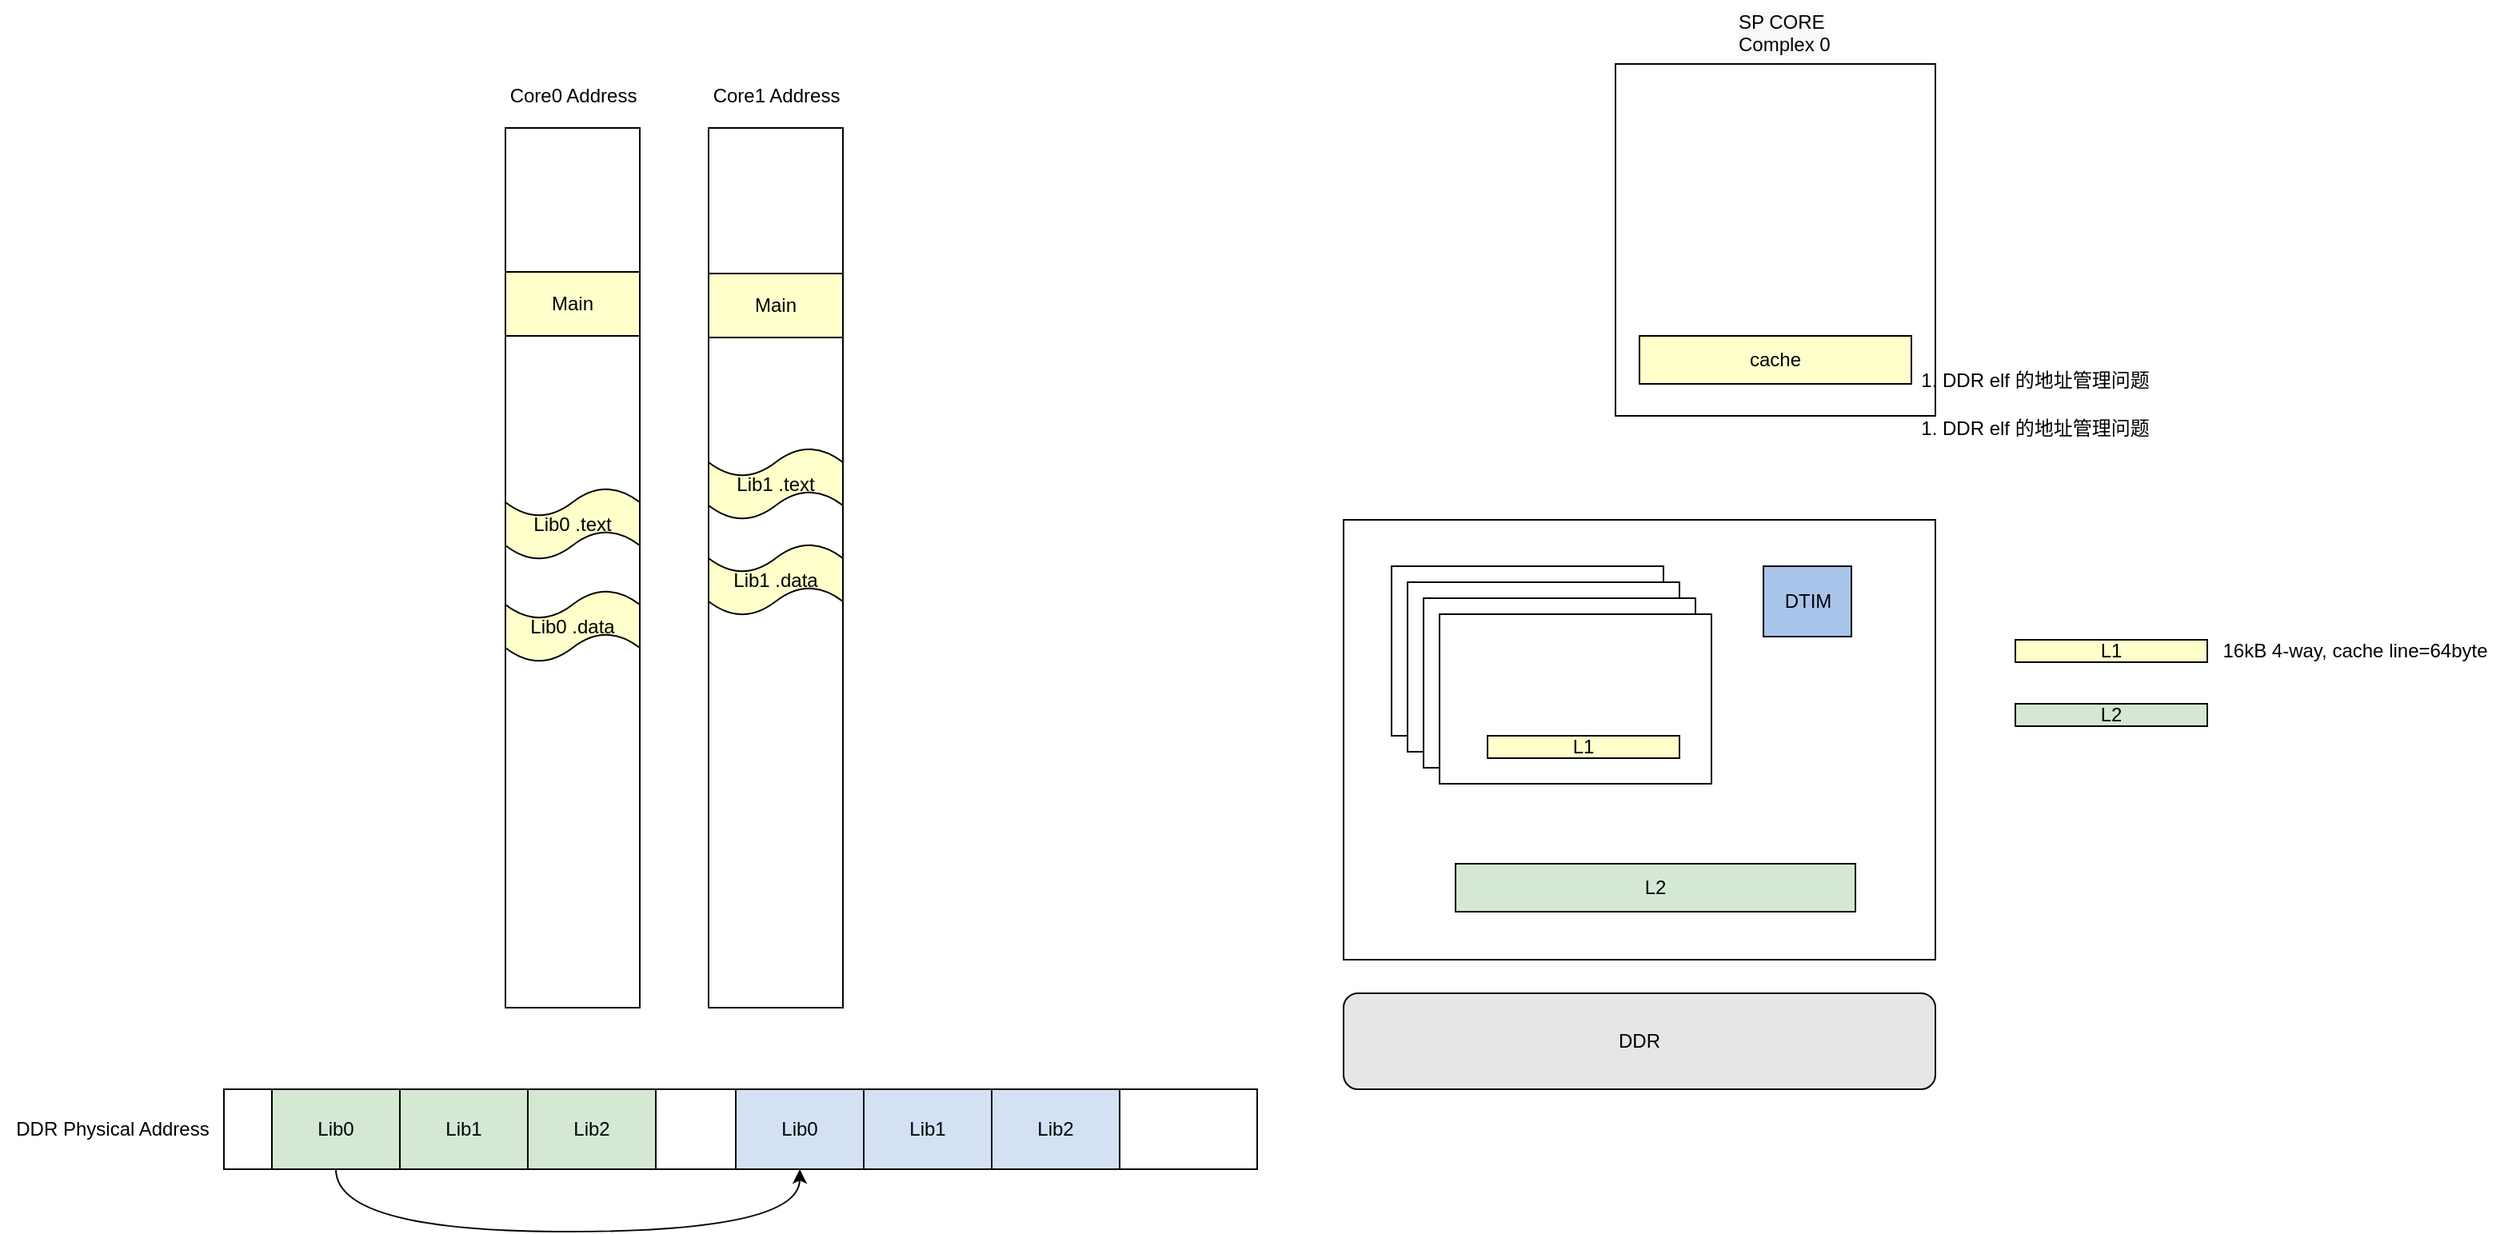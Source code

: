 <mxfile version="15.9.1" type="github">
  <diagram id="i7QMW1x5K39RaPrYkrut" name="Page-1">
    <mxGraphModel dx="1202" dy="446" grid="1" gridSize="10" guides="1" tooltips="1" connect="1" arrows="1" fold="1" page="1" pageScale="1" pageWidth="827" pageHeight="1169" math="0" shadow="0">
      <root>
        <mxCell id="0" />
        <mxCell id="1" parent="0" />
        <mxCell id="UY1nmOvBTnCcTEySD0qH-19" value="" style="rounded=0;whiteSpace=wrap;html=1;shadow=0;fillColor=#FFFFFF;" parent="1" vertex="1">
          <mxGeometry x="553" y="160" width="84" height="550" as="geometry" />
        </mxCell>
        <mxCell id="5-YmETOSnR6zZhraZ0Ge-9" value="" style="rounded=0;whiteSpace=wrap;html=1;shadow=0;fillColor=#FFFFFF;" parent="1" vertex="1">
          <mxGeometry x="1120" y="120" width="200" height="220" as="geometry" />
        </mxCell>
        <mxCell id="5-YmETOSnR6zZhraZ0Ge-8" value="" style="rounded=0;whiteSpace=wrap;html=1;shadow=0;fillColor=#FFFFFF;" parent="1" vertex="1">
          <mxGeometry x="250" y="761" width="646" height="50" as="geometry" />
        </mxCell>
        <mxCell id="5-YmETOSnR6zZhraZ0Ge-15" value="1. DDR elf 的地址管理问题&lt;br&gt;&lt;br&gt;" style="text;html=1;align=center;verticalAlign=middle;resizable=0;points=[];autosize=1;" parent="1" vertex="1">
          <mxGeometry x="1302" y="310" width="160" height="30" as="geometry" />
        </mxCell>
        <mxCell id="5-YmETOSnR6zZhraZ0Ge-16" value="1. DDR elf 的地址管理问题&lt;br&gt;&lt;br&gt;" style="text;html=1;align=center;verticalAlign=middle;resizable=0;points=[];autosize=1;" parent="1" vertex="1">
          <mxGeometry x="1302" y="340" width="160" height="30" as="geometry" />
        </mxCell>
        <mxCell id="5-YmETOSnR6zZhraZ0Ge-18" value="cache" style="rounded=0;whiteSpace=wrap;html=1;shadow=0;fillColor=#FFFFCC;" parent="1" vertex="1">
          <mxGeometry x="1135" y="290" width="170" height="30" as="geometry" />
        </mxCell>
        <mxCell id="5-YmETOSnR6zZhraZ0Ge-19" value="&lt;span style=&quot;color: rgb(0 , 0 , 0) ; font-family: &amp;#34;helvetica&amp;#34; ; font-size: 12px ; font-style: normal ; font-weight: 400 ; letter-spacing: normal ; text-align: center ; text-indent: 0px ; text-transform: none ; word-spacing: 0px ; background-color: rgb(248 , 249 , 250) ; display: inline ; float: none&quot;&gt;SP CORE Complex 0&lt;/span&gt;" style="text;whiteSpace=wrap;html=1;" parent="1" vertex="1">
          <mxGeometry x="1195" y="80" width="90" height="30" as="geometry" />
        </mxCell>
        <mxCell id="UY1nmOvBTnCcTEySD0qH-1" value="" style="rounded=0;whiteSpace=wrap;html=1;shadow=0;fillColor=#FFFFFF;" parent="1" vertex="1">
          <mxGeometry x="426" y="160" width="84" height="550" as="geometry" />
        </mxCell>
        <mxCell id="UY1nmOvBTnCcTEySD0qH-3" value="Core0 Address" style="text;html=1;align=center;verticalAlign=middle;resizable=0;points=[];autosize=1;" parent="1" vertex="1">
          <mxGeometry x="423" y="130" width="90" height="20" as="geometry" />
        </mxCell>
        <mxCell id="UY1nmOvBTnCcTEySD0qH-6" value="Core1 Address" style="text;html=1;align=center;verticalAlign=middle;resizable=0;points=[];autosize=1;" parent="1" vertex="1">
          <mxGeometry x="550" y="130" width="90" height="20" as="geometry" />
        </mxCell>
        <mxCell id="UY1nmOvBTnCcTEySD0qH-11" style="edgeStyle=orthogonalEdgeStyle;curved=1;rounded=0;orthogonalLoop=1;jettySize=auto;html=1;entryX=0.5;entryY=1;entryDx=0;entryDy=0;exitX=0.5;exitY=1;exitDx=0;exitDy=0;" parent="1" source="5-YmETOSnR6zZhraZ0Ge-2" target="R1AbXFqnV56_-vrtafIi-7" edge="1">
          <mxGeometry relative="1" as="geometry">
            <Array as="points">
              <mxPoint x="320" y="850" />
              <mxPoint x="610" y="850" />
            </Array>
          </mxGeometry>
        </mxCell>
        <mxCell id="5-YmETOSnR6zZhraZ0Ge-2" value="Lib0" style="rounded=0;whiteSpace=wrap;html=1;fillColor=#D5E8D4;direction=east;" parent="1" vertex="1">
          <mxGeometry x="280" y="761" width="80" height="50" as="geometry" />
        </mxCell>
        <mxCell id="5-YmETOSnR6zZhraZ0Ge-4" value="&lt;span&gt;Lib1&lt;/span&gt;" style="rounded=0;whiteSpace=wrap;html=1;fillColor=#D5E8D4;direction=east;" parent="1" vertex="1">
          <mxGeometry x="360" y="761" width="80" height="50" as="geometry" />
        </mxCell>
        <mxCell id="5-YmETOSnR6zZhraZ0Ge-5" value="&lt;span&gt;Lib2&lt;/span&gt;" style="rounded=0;whiteSpace=wrap;html=1;fillColor=#D5E8D4;direction=east;" parent="1" vertex="1">
          <mxGeometry x="440" y="761" width="80" height="50" as="geometry" />
        </mxCell>
        <mxCell id="R1AbXFqnV56_-vrtafIi-7" value="Lib0" style="rounded=0;whiteSpace=wrap;html=1;fillColor=#D4E1F5;direction=east;" parent="1" vertex="1">
          <mxGeometry x="570" y="761" width="80" height="50" as="geometry" />
        </mxCell>
        <mxCell id="R1AbXFqnV56_-vrtafIi-8" value="&lt;span&gt;Lib1&lt;/span&gt;" style="rounded=0;whiteSpace=wrap;html=1;fillColor=#D4E1F5;direction=east;" parent="1" vertex="1">
          <mxGeometry x="650" y="761" width="80" height="50" as="geometry" />
        </mxCell>
        <mxCell id="R1AbXFqnV56_-vrtafIi-9" value="&lt;span&gt;Lib2&lt;/span&gt;" style="rounded=0;whiteSpace=wrap;html=1;fillColor=#D4E1F5;direction=east;" parent="1" vertex="1">
          <mxGeometry x="730" y="761" width="80" height="50" as="geometry" />
        </mxCell>
        <mxCell id="UY1nmOvBTnCcTEySD0qH-9" value="DDR Physical Address" style="text;html=1;align=center;verticalAlign=middle;resizable=0;points=[];autosize=1;strokeColor=none;fillColor=none;" parent="1" vertex="1">
          <mxGeometry x="110" y="776" width="140" height="20" as="geometry" />
        </mxCell>
        <mxCell id="UY1nmOvBTnCcTEySD0qH-10" style="edgeStyle=orthogonalEdgeStyle;rounded=0;orthogonalLoop=1;jettySize=auto;html=1;exitX=0.5;exitY=1;exitDx=0;exitDy=0;" parent="1" source="UY1nmOvBTnCcTEySD0qH-1" target="UY1nmOvBTnCcTEySD0qH-1" edge="1">
          <mxGeometry relative="1" as="geometry" />
        </mxCell>
        <mxCell id="UY1nmOvBTnCcTEySD0qH-16" value="Lib0 .text" style="shape=tape;whiteSpace=wrap;html=1;fillColor=#FFFFCC;" parent="1" vertex="1">
          <mxGeometry x="426" y="385" width="84" height="45" as="geometry" />
        </mxCell>
        <mxCell id="UY1nmOvBTnCcTEySD0qH-17" value="Lib0 .data" style="shape=tape;whiteSpace=wrap;html=1;fillColor=#FFFFCC;" parent="1" vertex="1">
          <mxGeometry x="426" y="449" width="84" height="45" as="geometry" />
        </mxCell>
        <mxCell id="UY1nmOvBTnCcTEySD0qH-18" value="Lib1 .text" style="shape=tape;whiteSpace=wrap;html=1;fillColor=#FFFFCC;" parent="1" vertex="1">
          <mxGeometry x="553" y="360" width="84" height="45" as="geometry" />
        </mxCell>
        <mxCell id="UY1nmOvBTnCcTEySD0qH-20" value="Main" style="rounded=0;whiteSpace=wrap;html=1;shadow=0;fillColor=#FFFFCC;" parent="1" vertex="1">
          <mxGeometry x="553" y="251" width="84" height="40" as="geometry" />
        </mxCell>
        <mxCell id="UY1nmOvBTnCcTEySD0qH-21" value="Main" style="rounded=0;whiteSpace=wrap;html=1;shadow=0;fillColor=#FFFFCC;" parent="1" vertex="1">
          <mxGeometry x="426" y="250" width="84" height="40" as="geometry" />
        </mxCell>
        <mxCell id="UY1nmOvBTnCcTEySD0qH-22" value="Lib1 .data" style="shape=tape;whiteSpace=wrap;html=1;fillColor=#FFFFCC;" parent="1" vertex="1">
          <mxGeometry x="553" y="420" width="84" height="45" as="geometry" />
        </mxCell>
        <mxCell id="-TkV1AA6lkXoR1iK7Sbg-1" value="" style="rounded=0;whiteSpace=wrap;html=1;" vertex="1" parent="1">
          <mxGeometry x="950" y="405" width="370" height="275" as="geometry" />
        </mxCell>
        <mxCell id="-TkV1AA6lkXoR1iK7Sbg-10" value="L2" style="rounded=0;whiteSpace=wrap;html=1;fillColor=#D5E8D4;" vertex="1" parent="1">
          <mxGeometry x="1020" y="620" width="250" height="30" as="geometry" />
        </mxCell>
        <mxCell id="-TkV1AA6lkXoR1iK7Sbg-11" value="" style="rounded=0;whiteSpace=wrap;html=1;" vertex="1" parent="1">
          <mxGeometry x="980" y="434" width="170" height="106" as="geometry" />
        </mxCell>
        <mxCell id="-TkV1AA6lkXoR1iK7Sbg-12" value="" style="rounded=0;whiteSpace=wrap;html=1;" vertex="1" parent="1">
          <mxGeometry x="990" y="444" width="170" height="106" as="geometry" />
        </mxCell>
        <mxCell id="-TkV1AA6lkXoR1iK7Sbg-13" value="" style="rounded=0;whiteSpace=wrap;html=1;" vertex="1" parent="1">
          <mxGeometry x="1000" y="454" width="170" height="106" as="geometry" />
        </mxCell>
        <mxCell id="-TkV1AA6lkXoR1iK7Sbg-14" value="" style="rounded=0;whiteSpace=wrap;html=1;" vertex="1" parent="1">
          <mxGeometry x="1010" y="464" width="170" height="106" as="geometry" />
        </mxCell>
        <mxCell id="-TkV1AA6lkXoR1iK7Sbg-15" value="L1" style="rounded=0;whiteSpace=wrap;html=1;fillColor=#FFFFCC;" vertex="1" parent="1">
          <mxGeometry x="1040" y="540" width="120" height="14" as="geometry" />
        </mxCell>
        <mxCell id="-TkV1AA6lkXoR1iK7Sbg-16" value="DDR" style="rounded=1;whiteSpace=wrap;html=1;fillColor=#E6E6E6;" vertex="1" parent="1">
          <mxGeometry x="950" y="701" width="370" height="60" as="geometry" />
        </mxCell>
        <mxCell id="-TkV1AA6lkXoR1iK7Sbg-17" value="DTIM" style="rounded=0;whiteSpace=wrap;html=1;fillColor=#A9C4EB;" vertex="1" parent="1">
          <mxGeometry x="1212.5" y="434" width="55" height="44" as="geometry" />
        </mxCell>
        <mxCell id="-TkV1AA6lkXoR1iK7Sbg-18" value="L1" style="rounded=0;whiteSpace=wrap;html=1;fillColor=#FFFFCC;" vertex="1" parent="1">
          <mxGeometry x="1370" y="480" width="120" height="14" as="geometry" />
        </mxCell>
        <mxCell id="-TkV1AA6lkXoR1iK7Sbg-20" value="16kB 4-way, cache line=64byte" style="text;html=1;align=center;verticalAlign=middle;resizable=0;points=[];autosize=1;strokeColor=none;fillColor=none;" vertex="1" parent="1">
          <mxGeometry x="1492" y="477" width="180" height="20" as="geometry" />
        </mxCell>
        <mxCell id="-TkV1AA6lkXoR1iK7Sbg-21" value="L2" style="rounded=0;whiteSpace=wrap;html=1;fillColor=#D5E8D4;" vertex="1" parent="1">
          <mxGeometry x="1370" y="520" width="120" height="14" as="geometry" />
        </mxCell>
      </root>
    </mxGraphModel>
  </diagram>
</mxfile>
